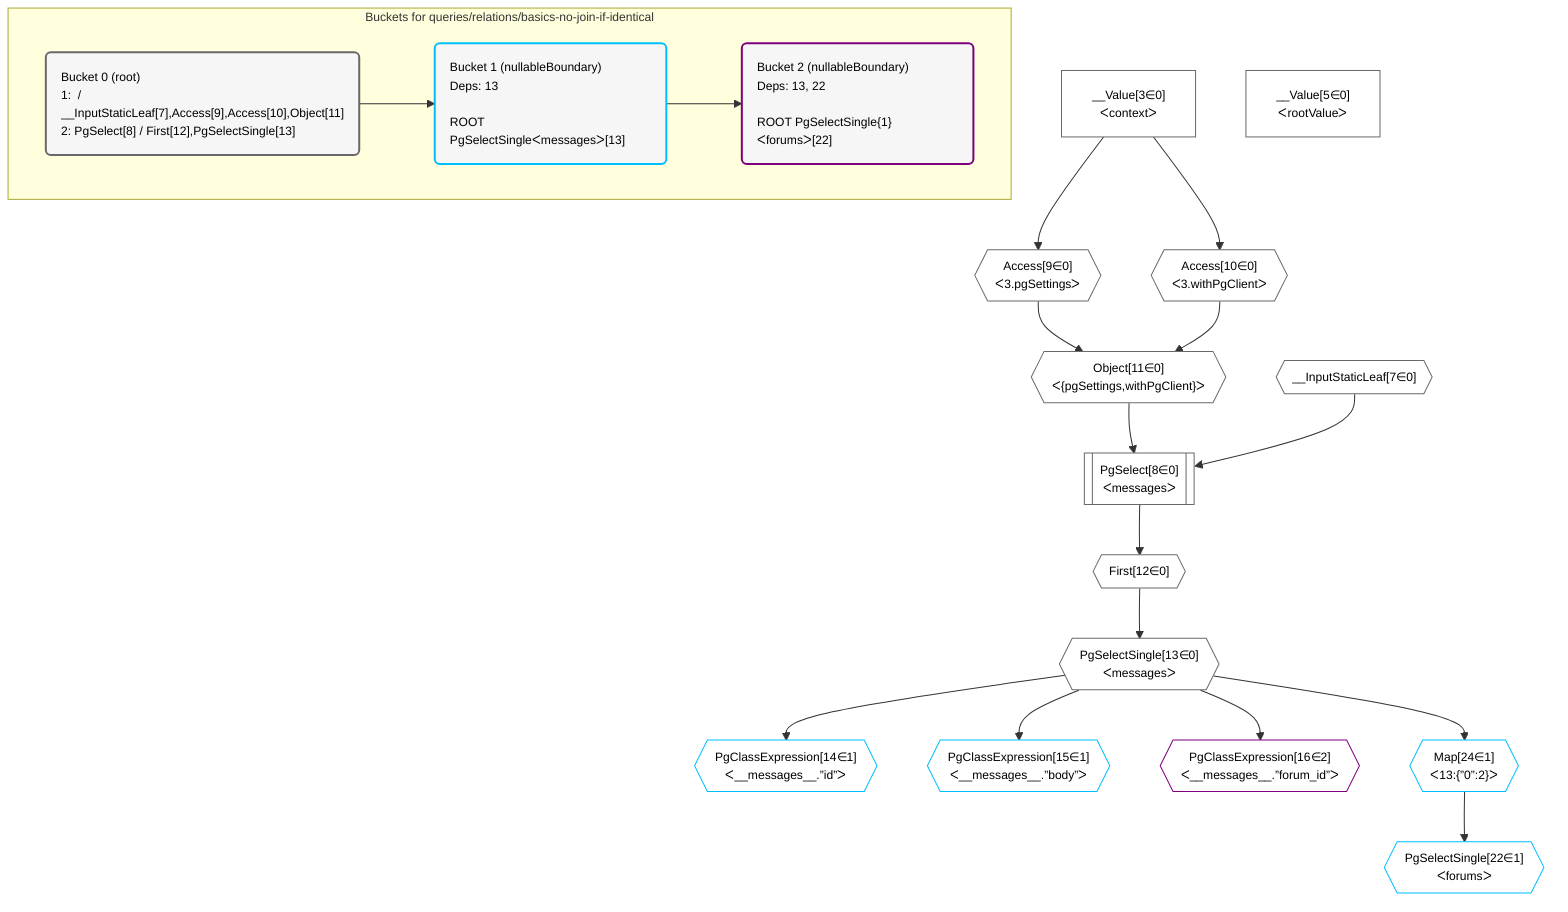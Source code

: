 %%{init: {'themeVariables': { 'fontSize': '12px'}}}%%
graph TD
    classDef path fill:#eee,stroke:#000,color:#000
    classDef plan fill:#fff,stroke-width:1px,color:#000
    classDef itemplan fill:#fff,stroke-width:2px,color:#000
    classDef unbatchedplan fill:#dff,stroke-width:1px,color:#000
    classDef sideeffectplan fill:#fcc,stroke-width:2px,color:#000
    classDef bucket fill:#f6f6f6,color:#000,stroke-width:2px,text-align:left


    %% define steps
    __Value3["__Value[3∈0]<br />ᐸcontextᐳ"]:::plan
    __Value5["__Value[5∈0]<br />ᐸrootValueᐳ"]:::plan
    __InputStaticLeaf7{{"__InputStaticLeaf[7∈0]"}}:::plan
    Access9{{"Access[9∈0]<br />ᐸ3.pgSettingsᐳ"}}:::plan
    Access10{{"Access[10∈0]<br />ᐸ3.withPgClientᐳ"}}:::plan
    Object11{{"Object[11∈0]<br />ᐸ{pgSettings,withPgClient}ᐳ"}}:::plan
    PgSelect8[["PgSelect[8∈0]<br />ᐸmessagesᐳ"]]:::plan
    First12{{"First[12∈0]"}}:::plan
    PgSelectSingle13{{"PgSelectSingle[13∈0]<br />ᐸmessagesᐳ"}}:::plan
    PgClassExpression14{{"PgClassExpression[14∈1]<br />ᐸ__messages__.”id”ᐳ"}}:::plan
    PgClassExpression15{{"PgClassExpression[15∈1]<br />ᐸ__messages__.”body”ᐳ"}}:::plan
    PgClassExpression16{{"PgClassExpression[16∈2]<br />ᐸ__messages__.”forum_id”ᐳ"}}:::plan
    Map24{{"Map[24∈1]<br />ᐸ13:{”0”:2}ᐳ"}}:::plan
    PgSelectSingle22{{"PgSelectSingle[22∈1]<br />ᐸforumsᐳ"}}:::plan

    %% plan dependencies
    __Value3 --> Access9
    __Value3 --> Access10
    Access9 & Access10 --> Object11
    Object11 & __InputStaticLeaf7 --> PgSelect8
    PgSelect8 --> First12
    First12 --> PgSelectSingle13
    PgSelectSingle13 --> PgClassExpression14
    PgSelectSingle13 --> PgClassExpression15
    PgSelectSingle13 --> PgClassExpression16
    PgSelectSingle13 --> Map24
    Map24 --> PgSelectSingle22

    subgraph "Buckets for queries/relations/basics-no-join-if-identical"
    Bucket0("Bucket 0 (root)<br />1:  / __InputStaticLeaf[7],Access[9],Access[10],Object[11]<br />2: PgSelect[8] / First[12],PgSelectSingle[13]"):::bucket
    classDef bucket0 stroke:#696969
    class Bucket0,__Value3,__Value5,__InputStaticLeaf7,PgSelect8,Access9,Access10,Object11,First12,PgSelectSingle13 bucket0
    Bucket1("Bucket 1 (nullableBoundary)<br />Deps: 13<br /><br />ROOT PgSelectSingleᐸmessagesᐳ[13]"):::bucket
    classDef bucket1 stroke:#00bfff
    class Bucket1,PgClassExpression14,PgClassExpression15,PgSelectSingle22,Map24 bucket1
    Bucket2("Bucket 2 (nullableBoundary)<br />Deps: 13, 22<br /><br />ROOT PgSelectSingle{1}ᐸforumsᐳ[22]"):::bucket
    classDef bucket2 stroke:#7f007f
    class Bucket2,PgClassExpression16 bucket2
    Bucket0 --> Bucket1
    Bucket1 --> Bucket2
    end